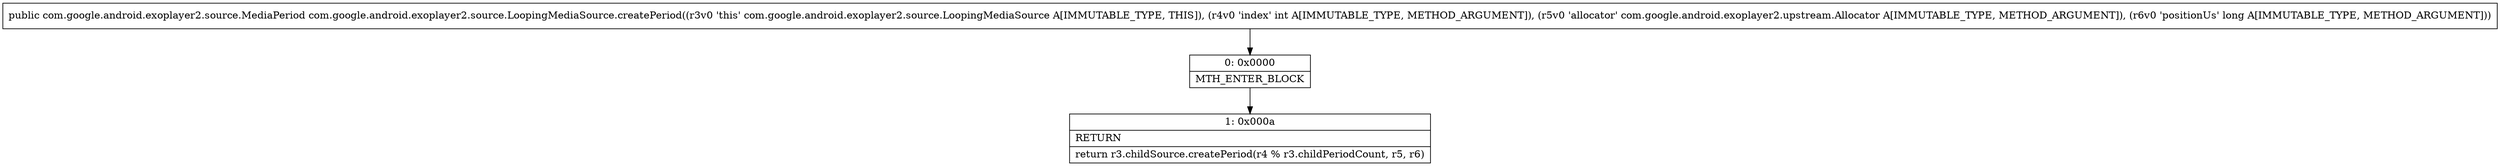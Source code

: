 digraph "CFG forcom.google.android.exoplayer2.source.LoopingMediaSource.createPeriod(ILcom\/google\/android\/exoplayer2\/upstream\/Allocator;J)Lcom\/google\/android\/exoplayer2\/source\/MediaPeriod;" {
Node_0 [shape=record,label="{0\:\ 0x0000|MTH_ENTER_BLOCK\l}"];
Node_1 [shape=record,label="{1\:\ 0x000a|RETURN\l|return r3.childSource.createPeriod(r4 % r3.childPeriodCount, r5, r6)\l}"];
MethodNode[shape=record,label="{public com.google.android.exoplayer2.source.MediaPeriod com.google.android.exoplayer2.source.LoopingMediaSource.createPeriod((r3v0 'this' com.google.android.exoplayer2.source.LoopingMediaSource A[IMMUTABLE_TYPE, THIS]), (r4v0 'index' int A[IMMUTABLE_TYPE, METHOD_ARGUMENT]), (r5v0 'allocator' com.google.android.exoplayer2.upstream.Allocator A[IMMUTABLE_TYPE, METHOD_ARGUMENT]), (r6v0 'positionUs' long A[IMMUTABLE_TYPE, METHOD_ARGUMENT])) }"];
MethodNode -> Node_0;
Node_0 -> Node_1;
}

